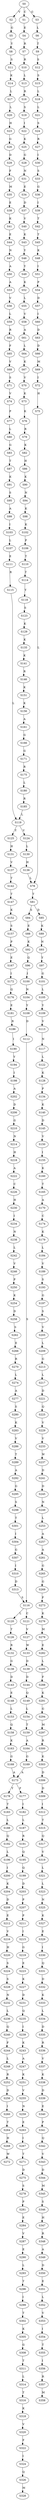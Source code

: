 strict digraph  {
	S0 -> S1 [ label = C ];
	S0 -> S2 [ label = V ];
	S0 -> S3 [ label = G ];
	S1 -> S4 [ label = E ];
	S2 -> S5 [ label = G ];
	S3 -> S6 [ label = L ];
	S4 -> S7 [ label = R ];
	S5 -> S8 [ label = Y ];
	S6 -> S9 [ label = T ];
	S7 -> S10 [ label = R ];
	S8 -> S11 [ label = S ];
	S9 -> S12 [ label = S ];
	S10 -> S13 [ label = L ];
	S11 -> S14 [ label = K ];
	S12 -> S15 [ label = S ];
	S13 -> S16 [ label = R ];
	S14 -> S17 [ label = L ];
	S15 -> S18 [ label = L ];
	S16 -> S19 [ label = S ];
	S17 -> S20 [ label = L ];
	S18 -> S21 [ label = L ];
	S19 -> S22 [ label = I ];
	S20 -> S23 [ label = H ];
	S21 -> S24 [ label = S ];
	S22 -> S25 [ label = K ];
	S23 -> S26 [ label = G ];
	S24 -> S27 [ label = R ];
	S25 -> S28 [ label = G ];
	S26 -> S29 [ label = D ];
	S27 -> S30 [ label = I ];
	S28 -> S31 [ label = N ];
	S29 -> S32 [ label = F ];
	S30 -> S33 [ label = S ];
	S31 -> S34 [ label = E ];
	S32 -> S35 [ label = M ];
	S33 -> S36 [ label = G ];
	S34 -> S37 [ label = D ];
	S35 -> S38 [ label = E ];
	S36 -> S39 [ label = I ];
	S37 -> S40 [ label = V ];
	S38 -> S41 [ label = K ];
	S39 -> S42 [ label = T ];
	S40 -> S43 [ label = K ];
	S41 -> S44 [ label = E ];
	S42 -> S45 [ label = T ];
	S43 -> S46 [ label = Y ];
	S44 -> S47 [ label = N ];
	S45 -> S48 [ label = K ];
	S46 -> S49 [ label = Y ];
	S47 -> S50 [ label = A ];
	S48 -> S51 [ label = I ];
	S49 -> S52 [ label = K ];
	S50 -> S53 [ label = A ];
	S51 -> S54 [ label = P ];
	S52 -> S55 [ label = L ];
	S53 -> S56 [ label = V ];
	S54 -> S57 [ label = D ];
	S55 -> S58 [ label = V ];
	S56 -> S59 [ label = L ];
	S57 -> S60 [ label = I ];
	S58 -> S61 [ label = A ];
	S59 -> S62 [ label = R ];
	S60 -> S63 [ label = D ];
	S61 -> S64 [ label = L ];
	S62 -> S65 [ label = F ];
	S63 -> S66 [ label = D ];
	S64 -> S67 [ label = K ];
	S65 -> S68 [ label = V ];
	S66 -> S69 [ label = M ];
	S67 -> S70 [ label = V ];
	S68 -> S71 [ label = S ];
	S69 -> S72 [ label = I ];
	S70 -> S73 [ label = K ];
	S71 -> S74 [ label = V ];
	S72 -> S75 [ label = H ];
	S73 -> S76 [ label = K ];
	S74 -> S77 [ label = P ];
	S75 -> S78 [ label = L ];
	S76 -> S79 [ label = R ];
	S77 -> S80 [ label = L ];
	S78 -> S81 [ label = T ];
	S79 -> S82 [ label = K ];
	S80 -> S83 [ label = G ];
	S81 -> S84 [ label = S ];
	S81 -> S85 [ label = D ];
	S82 -> S86 [ label = H ];
	S83 -> S87 [ label = T ];
	S84 -> S88 [ label = E ];
	S85 -> S89 [ label = K ];
	S86 -> S90 [ label = K ];
	S87 -> S91 [ label = K ];
	S88 -> S92 [ label = K ];
	S89 -> S93 [ label = N ];
	S90 -> S94 [ label = N ];
	S91 -> S95 [ label = S ];
	S92 -> S96 [ label = Q ];
	S93 -> S97 [ label = Y ];
	S94 -> S98 [ label = K ];
	S95 -> S99 [ label = A ];
	S96 -> S100 [ label = I ];
	S97 -> S101 [ label = G ];
	S98 -> S102 [ label = K ];
	S99 -> S103 [ label = I ];
	S100 -> S104 [ label = N ];
	S101 -> S105 [ label = L ];
	S102 -> S106 [ label = P ];
	S103 -> S107 [ label = L ];
	S104 -> S108 [ label = Y ];
	S105 -> S109 [ label = Y ];
	S106 -> S110 [ label = T ];
	S107 -> S111 [ label = E ];
	S108 -> S112 [ label = D ];
	S109 -> S113 [ label = V ];
	S110 -> S114 [ label = T ];
	S111 -> S115 [ label = R ];
	S112 -> S116 [ label = S ];
	S113 -> S117 [ label = N ];
	S114 -> S118 [ label = Y ];
	S115 -> S119 [ label = L ];
	S116 -> S120 [ label = L ];
	S116 -> S121 [ label = C ];
	S117 -> S122 [ label = L ];
	S118 -> S123 [ label = S ];
	S119 -> S124 [ label = V ];
	S119 -> S125 [ label = Y ];
	S120 -> S126 [ label = T ];
	S121 -> S127 [ label = V ];
	S122 -> S128 [ label = K ];
	S123 -> S129 [ label = K ];
	S124 -> S130 [ label = L ];
	S125 -> S131 [ label = H ];
	S126 -> S132 [ label = R ];
	S127 -> S133 [ label = W ];
	S128 -> S134 [ label = P ];
	S129 -> S135 [ label = K ];
	S130 -> S136 [ label = H ];
	S131 -> S137 [ label = V ];
	S132 -> S138 [ label = G ];
	S133 -> S139 [ label = D ];
	S134 -> S140 [ label = K ];
	S135 -> S141 [ label = K ];
	S136 -> S78 [ label = L ];
	S137 -> S142 [ label = T ];
	S138 -> S143 [ label = D ];
	S139 -> S144 [ label = D ];
	S140 -> S145 [ label = D ];
	S141 -> S146 [ label = R ];
	S142 -> S147 [ label = T ];
	S143 -> S148 [ label = E ];
	S144 -> S149 [ label = Q ];
	S145 -> S150 [ label = V ];
	S146 -> S151 [ label = K ];
	S147 -> S152 [ label = K ];
	S148 -> S153 [ label = L ];
	S149 -> S154 [ label = L ];
	S150 -> S155 [ label = I ];
	S151 -> S156 [ label = K ];
	S152 -> S157 [ label = S ];
	S153 -> S158 [ label = Q ];
	S154 -> S159 [ label = T ];
	S155 -> S160 [ label = K ];
	S156 -> S161 [ label = A ];
	S157 -> S162 [ label = P ];
	S158 -> S163 [ label = K ];
	S159 -> S164 [ label = A ];
	S160 -> S165 [ label = T ];
	S161 -> S166 [ label = G ];
	S162 -> S167 [ label = E ];
	S163 -> S168 [ label = G ];
	S164 -> S169 [ label = G ];
	S165 -> S170 [ label = A ];
	S166 -> S171 [ label = G ];
	S167 -> S172 [ label = I ];
	S168 -> S173 [ label = A ];
	S169 -> S173 [ label = A ];
	S170 -> S174 [ label = C ];
	S171 -> S175 [ label = R ];
	S172 -> S176 [ label = Q ];
	S173 -> S177 [ label = F ];
	S173 -> S178 [ label = Y ];
	S174 -> S179 [ label = K ];
	S175 -> S180 [ label = L ];
	S176 -> S181 [ label = E ];
	S177 -> S182 [ label = I ];
	S178 -> S183 [ label = T ];
	S179 -> S184 [ label = L ];
	S180 -> S185 [ label = R ];
	S181 -> S186 [ label = R ];
	S182 -> S187 [ label = L ];
	S183 -> S188 [ label = L ];
	S184 -> S189 [ label = V ];
	S185 -> S119 [ label = L ];
	S186 -> S190 [ label = I ];
	S187 -> S191 [ label = R ];
	S188 -> S192 [ label = Q ];
	S189 -> S193 [ label = S ];
	S190 -> S194 [ label = Y ];
	S191 -> S195 [ label = Q ];
	S192 -> S196 [ label = L ];
	S193 -> S197 [ label = G ];
	S194 -> S198 [ label = I ];
	S195 -> S199 [ label = Q ];
	S196 -> S200 [ label = I ];
	S197 -> S201 [ label = S ];
	S198 -> S202 [ label = A ];
	S199 -> S203 [ label = D ];
	S200 -> S204 [ label = K ];
	S201 -> S205 [ label = V ];
	S202 -> S206 [ label = D ];
	S203 -> S207 [ label = P ];
	S204 -> S208 [ label = D ];
	S205 -> S209 [ label = L ];
	S206 -> S210 [ label = G ];
	S207 -> S211 [ label = P ];
	S208 -> S212 [ label = E ];
	S209 -> S213 [ label = G ];
	S210 -> S214 [ label = N ];
	S211 -> S215 [ label = I ];
	S212 -> S216 [ label = V ];
	S213 -> S217 [ label = L ];
	S214 -> S218 [ label = H ];
	S215 -> S219 [ label = G ];
	S216 -> S220 [ label = H ];
	S217 -> S221 [ label = D ];
	S218 -> S222 [ label = A ];
	S219 -> S223 [ label = E ];
	S220 -> S224 [ label = S ];
	S221 -> S225 [ label = Q ];
	S222 -> S226 [ label = C ];
	S223 -> S227 [ label = K ];
	S224 -> S228 [ label = S ];
	S225 -> S229 [ label = V ];
	S226 -> S230 [ label = H ];
	S227 -> S231 [ label = D ];
	S228 -> S232 [ label = N ];
	S229 -> S233 [ label = V ];
	S230 -> S234 [ label = I ];
	S231 -> S235 [ label = Q ];
	S232 -> S236 [ label = L ];
	S233 -> S237 [ label = W ];
	S234 -> S238 [ label = N ];
	S235 -> S239 [ label = I ];
	S236 -> S240 [ label = Q ];
	S237 -> S241 [ label = D ];
	S238 -> S242 [ label = L ];
	S239 -> S243 [ label = K ];
	S240 -> S244 [ label = F ];
	S241 -> S245 [ label = D ];
	S242 -> S246 [ label = V ];
	S243 -> S247 [ label = A ];
	S244 -> S248 [ label = L ];
	S245 -> S249 [ label = N ];
	S246 -> S250 [ label = P ];
	S247 -> S251 [ label = K ];
	S248 -> S252 [ label = R ];
	S249 -> S253 [ label = L ];
	S250 -> S254 [ label = K ];
	S251 -> S255 [ label = V ];
	S252 -> S256 [ label = D ];
	S253 -> S257 [ label = A ];
	S254 -> S258 [ label = D ];
	S255 -> S259 [ label = N ];
	S256 -> S260 [ label = I ];
	S257 -> S261 [ label = A ];
	S258 -> S262 [ label = S ];
	S259 -> S263 [ label = E ];
	S260 -> S264 [ label = T ];
	S261 -> S265 [ label = G ];
	S262 -> S266 [ label = E ];
	S263 -> S267 [ label = I ];
	S264 -> S268 [ label = H ];
	S265 -> S269 [ label = G ];
	S266 -> S270 [ label = R ];
	S267 -> S271 [ label = T ];
	S268 -> S272 [ label = W ];
	S269 -> S273 [ label = F ];
	S270 -> S274 [ label = L ];
	S271 -> S275 [ label = D ];
	S273 -> S276 [ label = K ];
	S274 -> S277 [ label = A ];
	S275 -> S278 [ label = S ];
	S276 -> S279 [ label = M ];
	S277 -> S280 [ label = S ];
	S278 -> S281 [ label = P ];
	S279 -> S282 [ label = E ];
	S280 -> S283 [ label = K ];
	S281 -> S284 [ label = E ];
	S282 -> S285 [ label = L ];
	S283 -> S286 [ label = V ];
	S284 -> S287 [ label = V ];
	S285 -> S288 [ label = F ];
	S286 -> S289 [ label = T ];
	S287 -> S290 [ label = E ];
	S288 -> S291 [ label = K ];
	S289 -> S292 [ label = A ];
	S290 -> S293 [ label = L ];
	S291 -> S294 [ label = G ];
	S292 -> S295 [ label = G ];
	S293 -> S296 [ label = T ];
	S294 -> S297 [ label = M ];
	S295 -> S298 [ label = S ];
	S296 -> S299 [ label = I ];
	S297 -> S300 [ label = R ];
	S298 -> S301 [ label = T ];
	S299 -> S302 [ label = T ];
	S300 -> S303 [ label = K ];
	S301 -> S304 [ label = I ];
	S302 -> S305 [ label = K ];
	S303 -> S306 [ label = D ];
	S304 -> S307 [ label = G ];
	S305 -> S308 [ label = G ];
	S306 -> S309 [ label = D ];
	S307 -> S310 [ label = I ];
	S308 -> S311 [ label = T ];
	S309 -> S312 [ label = I ];
	S310 -> S313 [ label = D ];
	S311 -> S314 [ label = L ];
	S312 -> S315 [ label = T ];
	S313 -> S116 [ label = S ];
	S314 -> S316 [ label = T ];
	S315 -> S317 [ label = Q ];
	S316 -> S318 [ label = K ];
	S317 -> S319 [ label = V ];
	S318 -> S320 [ label = V ];
	S319 -> S321 [ label = L ];
	S320 -> S322 [ label = F ];
	S321 -> S323 [ label = L ];
	S322 -> S324 [ label = I ];
	S323 -> S325 [ label = N ];
	S324 -> S326 [ label = Q ];
	S325 -> S327 [ label = K ];
	S326 -> S328 [ label = M ];
	S327 -> S329 [ label = E ];
	S329 -> S330 [ label = I ];
	S330 -> S331 [ label = Q ];
	S331 -> S332 [ label = D ];
	S332 -> S333 [ label = K ];
	S333 -> S334 [ label = L ];
	S334 -> S335 [ label = D ];
	S335 -> S336 [ label = R ];
	S336 -> S337 [ label = V ];
	S337 -> S338 [ label = K ];
	S338 -> S339 [ label = D ];
	S339 -> S340 [ label = E ];
	S340 -> S341 [ label = P ];
	S341 -> S342 [ label = Q ];
	S342 -> S343 [ label = V ];
	S343 -> S344 [ label = D ];
	S344 -> S345 [ label = M ];
	S345 -> S346 [ label = S ];
	S346 -> S347 [ label = H ];
	S347 -> S348 [ label = R ];
	S348 -> S349 [ label = A ];
	S349 -> S350 [ label = D ];
	S350 -> S351 [ label = E ];
	S351 -> S352 [ label = L ];
	S352 -> S353 [ label = V ];
	S353 -> S354 [ label = I ];
	S354 -> S355 [ label = T ];
	S355 -> S356 [ label = I ];
	S356 -> S357 [ label = R ];
	S357 -> S358 [ label = M ];
}

